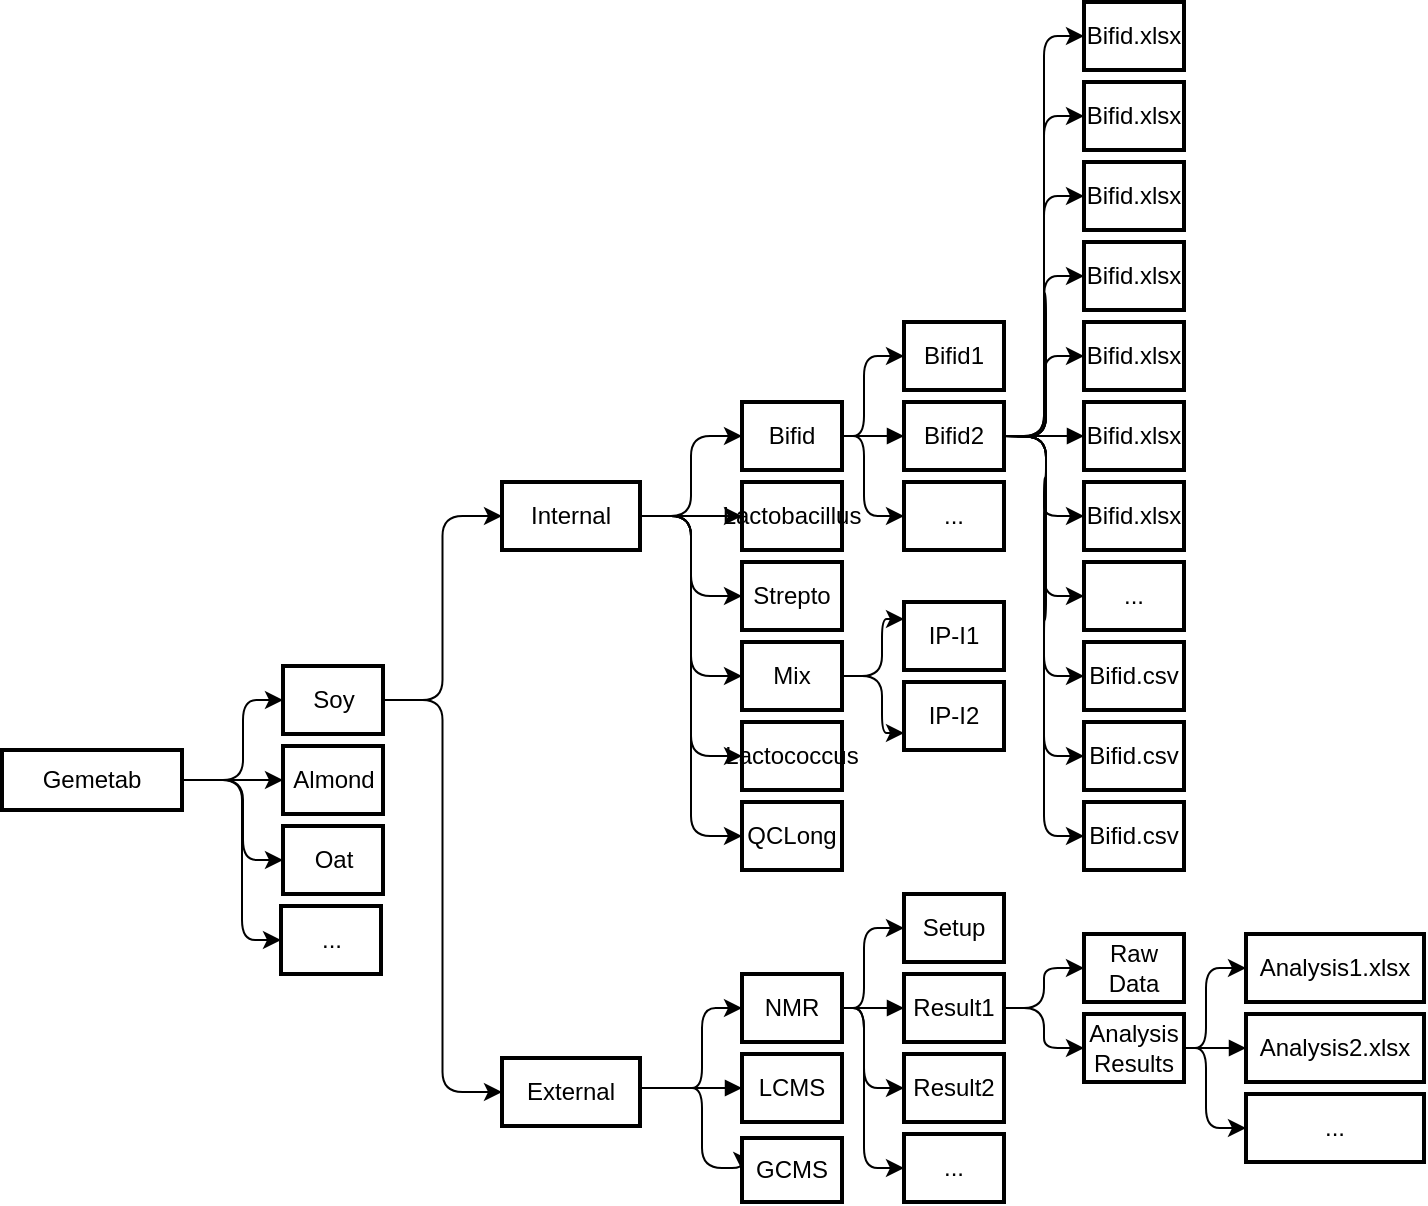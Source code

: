 <mxfile version="22.1.18" type="github">
  <diagram name="Page-1" id="PwfnWvD9wjche3ETHrIq">
    <mxGraphModel dx="1869" dy="1712" grid="1" gridSize="10" guides="1" tooltips="1" connect="1" arrows="1" fold="1" page="1" pageScale="1" pageWidth="827" pageHeight="1169" math="0" shadow="0">
      <root>
        <mxCell id="0" />
        <mxCell id="1" parent="0" />
        <mxCell id="RsjYX8GhMbYGZVRRr3Kg-16" style="edgeStyle=orthogonalEdgeStyle;rounded=1;orthogonalLoop=1;jettySize=auto;html=1;exitX=1;exitY=0.5;exitDx=0;exitDy=0;entryX=0;entryY=0.5;entryDx=0;entryDy=0;curved=0;" parent="1" source="6" target="3" edge="1">
          <mxGeometry relative="1" as="geometry" />
        </mxCell>
        <mxCell id="2" value="Gemetab" style="whiteSpace=wrap;strokeWidth=2;" parent="1" vertex="1">
          <mxGeometry x="-190" y="144" width="90" height="30" as="geometry" />
        </mxCell>
        <mxCell id="RsjYX8GhMbYGZVRRr3Kg-44" style="edgeStyle=orthogonalEdgeStyle;rounded=0;orthogonalLoop=1;jettySize=auto;html=1;exitX=1;exitY=0.5;exitDx=0;exitDy=0;entryX=0;entryY=0.5;entryDx=0;entryDy=0;" parent="1" target="RsjYX8GhMbYGZVRRr3Kg-18" edge="1">
          <mxGeometry relative="1" as="geometry">
            <mxPoint x="-80" y="159" as="sourcePoint" />
          </mxGeometry>
        </mxCell>
        <mxCell id="RsjYX8GhMbYGZVRRr3Kg-49" style="edgeStyle=orthogonalEdgeStyle;rounded=1;orthogonalLoop=1;jettySize=auto;html=1;entryX=0;entryY=0.5;entryDx=0;entryDy=0;curved=0;" parent="1" target="6" edge="1">
          <mxGeometry relative="1" as="geometry">
            <Array as="points">
              <mxPoint x="-69.5" y="159" />
              <mxPoint x="-69.5" y="119" />
            </Array>
            <mxPoint x="-100" y="159" as="sourcePoint" />
          </mxGeometry>
        </mxCell>
        <mxCell id="RsjYX8GhMbYGZVRRr3Kg-51" style="edgeStyle=orthogonalEdgeStyle;rounded=1;orthogonalLoop=1;jettySize=auto;html=1;entryX=0;entryY=0.5;entryDx=0;entryDy=0;curved=0;" parent="1" target="RsjYX8GhMbYGZVRRr3Kg-20" edge="1">
          <mxGeometry relative="1" as="geometry">
            <Array as="points">
              <mxPoint x="-69.5" y="159" />
              <mxPoint x="-69.5" y="199" />
            </Array>
            <mxPoint x="-100" y="159" as="sourcePoint" />
          </mxGeometry>
        </mxCell>
        <mxCell id="RsjYX8GhMbYGZVRRr3Kg-69" style="edgeStyle=orthogonalEdgeStyle;rounded=1;orthogonalLoop=1;jettySize=auto;html=1;exitX=1;exitY=0.5;exitDx=0;exitDy=0;entryX=0;entryY=0.5;entryDx=0;entryDy=0;curved=0;" parent="1" source="2" target="RsjYX8GhMbYGZVRRr3Kg-68" edge="1">
          <mxGeometry relative="1" as="geometry">
            <Array as="points">
              <mxPoint x="-70" y="159" />
              <mxPoint x="-70" y="239" />
            </Array>
            <mxPoint x="-80" y="159" as="sourcePoint" />
          </mxGeometry>
        </mxCell>
        <mxCell id="iCMz9JNVEekBgbVgnfSg-36" style="edgeStyle=orthogonalEdgeStyle;rounded=1;orthogonalLoop=1;jettySize=auto;html=1;exitX=1;exitY=0.5;exitDx=0;exitDy=0;entryX=0;entryY=0.5;entryDx=0;entryDy=0;curved=0;" edge="1" parent="1" source="3" target="iCMz9JNVEekBgbVgnfSg-35">
          <mxGeometry relative="1" as="geometry" />
        </mxCell>
        <mxCell id="iCMz9JNVEekBgbVgnfSg-37" style="edgeStyle=orthogonalEdgeStyle;rounded=1;orthogonalLoop=1;jettySize=auto;html=1;exitX=1;exitY=0.5;exitDx=0;exitDy=0;entryX=0;entryY=0.5;entryDx=0;entryDy=0;curved=0;" edge="1" parent="1" source="3" target="RsjYX8GhMbYGZVRRr3Kg-28">
          <mxGeometry relative="1" as="geometry" />
        </mxCell>
        <mxCell id="iCMz9JNVEekBgbVgnfSg-38" style="edgeStyle=orthogonalEdgeStyle;rounded=0;orthogonalLoop=1;jettySize=auto;html=1;exitX=1;exitY=0.5;exitDx=0;exitDy=0;entryX=0;entryY=0.5;entryDx=0;entryDy=0;" edge="1" parent="1" source="3" target="RsjYX8GhMbYGZVRRr3Kg-30">
          <mxGeometry relative="1" as="geometry" />
        </mxCell>
        <mxCell id="iCMz9JNVEekBgbVgnfSg-39" style="edgeStyle=orthogonalEdgeStyle;rounded=1;orthogonalLoop=1;jettySize=auto;html=1;exitX=1;exitY=0.5;exitDx=0;exitDy=0;entryX=0;entryY=0.5;entryDx=0;entryDy=0;curved=0;" edge="1" parent="1" source="3" target="RsjYX8GhMbYGZVRRr3Kg-32">
          <mxGeometry relative="1" as="geometry" />
        </mxCell>
        <mxCell id="iCMz9JNVEekBgbVgnfSg-40" style="edgeStyle=orthogonalEdgeStyle;rounded=1;orthogonalLoop=1;jettySize=auto;html=1;exitX=1;exitY=0.5;exitDx=0;exitDy=0;entryX=0;entryY=0.5;entryDx=0;entryDy=0;curved=0;" edge="1" parent="1" source="3" target="RsjYX8GhMbYGZVRRr3Kg-65">
          <mxGeometry relative="1" as="geometry" />
        </mxCell>
        <mxCell id="iCMz9JNVEekBgbVgnfSg-41" style="edgeStyle=orthogonalEdgeStyle;rounded=1;orthogonalLoop=1;jettySize=auto;html=1;exitX=1;exitY=0.5;exitDx=0;exitDy=0;entryX=0;entryY=0.5;entryDx=0;entryDy=0;curved=0;" edge="1" parent="1" source="3" target="iCMz9JNVEekBgbVgnfSg-26">
          <mxGeometry relative="1" as="geometry" />
        </mxCell>
        <mxCell id="3" value="Internal" style="whiteSpace=wrap;strokeWidth=2;" parent="1" vertex="1">
          <mxGeometry x="60" y="10" width="69" height="34" as="geometry" />
        </mxCell>
        <mxCell id="RsjYX8GhMbYGZVRRr3Kg-58" style="edgeStyle=orthogonalEdgeStyle;rounded=1;orthogonalLoop=1;jettySize=auto;html=1;exitX=1;exitY=0.5;exitDx=0;exitDy=0;entryX=0;entryY=0.5;entryDx=0;entryDy=0;curved=0;" parent="1" target="RsjYX8GhMbYGZVRRr3Kg-22" edge="1">
          <mxGeometry relative="1" as="geometry">
            <Array as="points">
              <mxPoint x="160" y="313" />
              <mxPoint x="160" y="273" />
            </Array>
            <mxPoint x="150" y="313" as="sourcePoint" />
          </mxGeometry>
        </mxCell>
        <mxCell id="RsjYX8GhMbYGZVRRr3Kg-59" style="edgeStyle=orthogonalEdgeStyle;rounded=1;orthogonalLoop=1;jettySize=auto;html=1;exitX=1;exitY=0.5;exitDx=0;exitDy=0;entryX=0;entryY=0.5;entryDx=0;entryDy=0;curved=0;" parent="1" target="RsjYX8GhMbYGZVRRr3Kg-26" edge="1">
          <mxGeometry relative="1" as="geometry">
            <Array as="points">
              <mxPoint x="160" y="313" />
              <mxPoint x="160" y="353" />
            </Array>
            <mxPoint x="150" y="313" as="sourcePoint" />
          </mxGeometry>
        </mxCell>
        <mxCell id="5" value="External" style="whiteSpace=wrap;strokeWidth=2;" parent="1" vertex="1">
          <mxGeometry x="60" y="298" width="69" height="34" as="geometry" />
        </mxCell>
        <mxCell id="6" value="Soy" style="whiteSpace=wrap;strokeWidth=2;" parent="1" vertex="1">
          <mxGeometry x="-49.5" y="102" width="50" height="34" as="geometry" />
        </mxCell>
        <mxCell id="RsjYX8GhMbYGZVRRr3Kg-18" value="Almond" style="whiteSpace=wrap;strokeWidth=2;" parent="1" vertex="1">
          <mxGeometry x="-49.5" y="142" width="50" height="34" as="geometry" />
        </mxCell>
        <mxCell id="RsjYX8GhMbYGZVRRr3Kg-20" value="Oat" style="whiteSpace=wrap;strokeWidth=2;" parent="1" vertex="1">
          <mxGeometry x="-49.5" y="182" width="50" height="34" as="geometry" />
        </mxCell>
        <mxCell id="RsjYX8GhMbYGZVRRr3Kg-60" style="edgeStyle=orthogonalEdgeStyle;rounded=1;orthogonalLoop=1;jettySize=auto;html=1;exitX=1;exitY=0.5;exitDx=0;exitDy=0;entryX=0;entryY=0.5;entryDx=0;entryDy=0;curved=0;" parent="1" source="RsjYX8GhMbYGZVRRr3Kg-22" target="RsjYX8GhMbYGZVRRr3Kg-34" edge="1">
          <mxGeometry relative="1" as="geometry">
            <Array as="points">
              <mxPoint x="241" y="273" />
              <mxPoint x="241" y="233" />
            </Array>
          </mxGeometry>
        </mxCell>
        <mxCell id="RsjYX8GhMbYGZVRRr3Kg-61" style="edgeStyle=orthogonalEdgeStyle;rounded=1;orthogonalLoop=1;jettySize=auto;html=1;exitX=1;exitY=0.5;exitDx=0;exitDy=0;entryX=0;entryY=0.5;entryDx=0;entryDy=0;curved=0;" parent="1" source="RsjYX8GhMbYGZVRRr3Kg-22" target="RsjYX8GhMbYGZVRRr3Kg-38" edge="1">
          <mxGeometry relative="1" as="geometry">
            <Array as="points">
              <mxPoint x="241" y="273" />
              <mxPoint x="241" y="313" />
            </Array>
          </mxGeometry>
        </mxCell>
        <mxCell id="RsjYX8GhMbYGZVRRr3Kg-70" style="edgeStyle=orthogonalEdgeStyle;rounded=1;orthogonalLoop=1;jettySize=auto;html=1;exitX=1;exitY=0.5;exitDx=0;exitDy=0;entryX=0;entryY=0.5;entryDx=0;entryDy=0;curved=0;" parent="1" source="RsjYX8GhMbYGZVRRr3Kg-22" target="RsjYX8GhMbYGZVRRr3Kg-67" edge="1">
          <mxGeometry relative="1" as="geometry">
            <Array as="points">
              <mxPoint x="241" y="273" />
              <mxPoint x="241" y="353" />
            </Array>
          </mxGeometry>
        </mxCell>
        <mxCell id="RsjYX8GhMbYGZVRRr3Kg-22" value="NMR" style="whiteSpace=wrap;strokeWidth=2;" parent="1" vertex="1">
          <mxGeometry x="180" y="256" width="50" height="34" as="geometry" />
        </mxCell>
        <mxCell id="RsjYX8GhMbYGZVRRr3Kg-24" value="LCMS" style="whiteSpace=wrap;strokeWidth=2;" parent="1" vertex="1">
          <mxGeometry x="180" y="296" width="50" height="34" as="geometry" />
        </mxCell>
        <mxCell id="RsjYX8GhMbYGZVRRr3Kg-25" value="" style="curved=0;startArrow=none;endArrow=block;entryX=0;entryY=0.5;entryDx=0;entryDy=0;rounded=1;" parent="1" target="RsjYX8GhMbYGZVRRr3Kg-24" edge="1">
          <mxGeometry relative="1" as="geometry">
            <Array as="points" />
            <mxPoint x="130" y="313" as="sourcePoint" />
            <mxPoint x="190" y="323" as="targetPoint" />
          </mxGeometry>
        </mxCell>
        <mxCell id="RsjYX8GhMbYGZVRRr3Kg-26" value="GCMS" style="whiteSpace=wrap;strokeWidth=2;" parent="1" vertex="1">
          <mxGeometry x="180" y="338" width="50" height="32" as="geometry" />
        </mxCell>
        <mxCell id="RsjYX8GhMbYGZVRRr3Kg-86" style="edgeStyle=orthogonalEdgeStyle;rounded=1;orthogonalLoop=1;jettySize=auto;html=1;exitX=1;exitY=0.5;exitDx=0;exitDy=0;entryX=0;entryY=0.5;entryDx=0;entryDy=0;strokeColor=none;curved=0;" parent="1" target="RsjYX8GhMbYGZVRRr3Kg-81" edge="1">
          <mxGeometry relative="1" as="geometry">
            <mxPoint x="311" y="-13.0" as="sourcePoint" />
          </mxGeometry>
        </mxCell>
        <mxCell id="RsjYX8GhMbYGZVRRr3Kg-93" style="edgeStyle=orthogonalEdgeStyle;rounded=1;orthogonalLoop=1;jettySize=auto;html=1;exitX=1;exitY=0.5;exitDx=0;exitDy=0;entryX=0;entryY=0.5;entryDx=0;entryDy=0;curved=0;" parent="1" target="RsjYX8GhMbYGZVRRr3Kg-90" edge="1">
          <mxGeometry relative="1" as="geometry">
            <mxPoint x="311" y="-13.0" as="sourcePoint" />
            <Array as="points">
              <mxPoint x="331" y="-13" />
              <mxPoint x="331" y="-213" />
            </Array>
          </mxGeometry>
        </mxCell>
        <mxCell id="RsjYX8GhMbYGZVRRr3Kg-28" value="Bifid" style="whiteSpace=wrap;strokeWidth=2;" parent="1" vertex="1">
          <mxGeometry x="180" y="-30" width="50" height="34" as="geometry" />
        </mxCell>
        <mxCell id="RsjYX8GhMbYGZVRRr3Kg-30" value="Lactobacillus" style="whiteSpace=wrap;strokeWidth=2;" parent="1" vertex="1">
          <mxGeometry x="180" y="10" width="50" height="34" as="geometry" />
        </mxCell>
        <mxCell id="RsjYX8GhMbYGZVRRr3Kg-32" value="Strepto" style="whiteSpace=wrap;strokeWidth=2;" parent="1" vertex="1">
          <mxGeometry x="180" y="50" width="50" height="34" as="geometry" />
        </mxCell>
        <mxCell id="RsjYX8GhMbYGZVRRr3Kg-34" value="Setup" style="whiteSpace=wrap;strokeWidth=2;" parent="1" vertex="1">
          <mxGeometry x="261" y="216" width="50" height="34" as="geometry" />
        </mxCell>
        <mxCell id="RsjYX8GhMbYGZVRRr3Kg-42" value="" style="edgeStyle=orthogonalEdgeStyle;rounded=1;orthogonalLoop=1;jettySize=auto;html=1;curved=0;" parent="1" source="RsjYX8GhMbYGZVRRr3Kg-36" target="RsjYX8GhMbYGZVRRr3Kg-41" edge="1">
          <mxGeometry relative="1" as="geometry" />
        </mxCell>
        <mxCell id="RsjYX8GhMbYGZVRRr3Kg-36" value="Result1" style="whiteSpace=wrap;strokeWidth=2;" parent="1" vertex="1">
          <mxGeometry x="261" y="256" width="50" height="34" as="geometry" />
        </mxCell>
        <mxCell id="RsjYX8GhMbYGZVRRr3Kg-37" value="" style="curved=0;startArrow=none;endArrow=block;entryX=0;entryY=0.5;entryDx=0;entryDy=0;rounded=1;" parent="1" target="RsjYX8GhMbYGZVRRr3Kg-36" edge="1">
          <mxGeometry relative="1" as="geometry">
            <Array as="points" />
            <mxPoint x="231" y="273" as="sourcePoint" />
            <mxPoint x="271" y="283" as="targetPoint" />
          </mxGeometry>
        </mxCell>
        <mxCell id="RsjYX8GhMbYGZVRRr3Kg-38" value="Result2" style="whiteSpace=wrap;strokeWidth=2;" parent="1" vertex="1">
          <mxGeometry x="261" y="296" width="50" height="34" as="geometry" />
        </mxCell>
        <mxCell id="RsjYX8GhMbYGZVRRr3Kg-40" value="Raw Data" style="whiteSpace=wrap;strokeWidth=2;" parent="1" vertex="1">
          <mxGeometry x="351" y="236" width="50" height="34" as="geometry" />
        </mxCell>
        <mxCell id="RsjYX8GhMbYGZVRRr3Kg-41" value="Analysis Results" style="whiteSpace=wrap;strokeWidth=2;" parent="1" vertex="1">
          <mxGeometry x="351" y="276" width="50" height="34" as="geometry" />
        </mxCell>
        <mxCell id="RsjYX8GhMbYGZVRRr3Kg-43" value="" style="edgeStyle=orthogonalEdgeStyle;rounded=1;orthogonalLoop=1;jettySize=auto;html=1;exitX=1;exitY=0.5;exitDx=0;exitDy=0;entryX=0;entryY=0.5;entryDx=0;entryDy=0;curved=0;" parent="1" source="RsjYX8GhMbYGZVRRr3Kg-36" target="RsjYX8GhMbYGZVRRr3Kg-40" edge="1">
          <mxGeometry relative="1" as="geometry">
            <mxPoint x="321" y="283" as="sourcePoint" />
            <mxPoint x="351" y="303" as="targetPoint" />
            <Array as="points">
              <mxPoint x="331" y="273" />
              <mxPoint x="331" y="253" />
            </Array>
          </mxGeometry>
        </mxCell>
        <mxCell id="iCMz9JNVEekBgbVgnfSg-29" style="edgeStyle=orthogonalEdgeStyle;rounded=1;orthogonalLoop=1;jettySize=auto;html=1;exitX=1;exitY=0.5;exitDx=0;exitDy=0;entryX=0;entryY=0.25;entryDx=0;entryDy=0;curved=0;" edge="1" parent="1" source="RsjYX8GhMbYGZVRRr3Kg-65" target="iCMz9JNVEekBgbVgnfSg-23">
          <mxGeometry relative="1" as="geometry" />
        </mxCell>
        <mxCell id="iCMz9JNVEekBgbVgnfSg-30" style="edgeStyle=orthogonalEdgeStyle;rounded=1;orthogonalLoop=1;jettySize=auto;html=1;exitX=1;exitY=0.5;exitDx=0;exitDy=0;entryX=0;entryY=0.75;entryDx=0;entryDy=0;curved=0;" edge="1" parent="1" source="RsjYX8GhMbYGZVRRr3Kg-65" target="iCMz9JNVEekBgbVgnfSg-24">
          <mxGeometry relative="1" as="geometry" />
        </mxCell>
        <mxCell id="RsjYX8GhMbYGZVRRr3Kg-65" value="Mix" style="whiteSpace=wrap;strokeWidth=2;" parent="1" vertex="1">
          <mxGeometry x="180" y="90" width="50" height="34" as="geometry" />
        </mxCell>
        <mxCell id="RsjYX8GhMbYGZVRRr3Kg-67" value="..." style="whiteSpace=wrap;strokeWidth=2;" parent="1" vertex="1">
          <mxGeometry x="261" y="336" width="50" height="34" as="geometry" />
        </mxCell>
        <mxCell id="RsjYX8GhMbYGZVRRr3Kg-68" value="..." style="whiteSpace=wrap;strokeWidth=2;" parent="1" vertex="1">
          <mxGeometry x="-50.5" y="222" width="50" height="34" as="geometry" />
        </mxCell>
        <mxCell id="RsjYX8GhMbYGZVRRr3Kg-71" style="edgeStyle=orthogonalEdgeStyle;rounded=1;orthogonalLoop=1;jettySize=auto;html=1;exitX=1;exitY=0.5;exitDx=0;exitDy=0;entryX=0;entryY=0.5;entryDx=0;entryDy=0;curved=0;" parent="1" target="RsjYX8GhMbYGZVRRr3Kg-74" edge="1">
          <mxGeometry relative="1" as="geometry">
            <mxPoint x="311" y="-13" as="sourcePoint" />
            <Array as="points">
              <mxPoint x="331" y="-13" />
              <mxPoint x="331" y="-53" />
            </Array>
          </mxGeometry>
        </mxCell>
        <mxCell id="RsjYX8GhMbYGZVRRr3Kg-74" value="Bifid.xlsx" style="whiteSpace=wrap;strokeWidth=2;" parent="1" vertex="1">
          <mxGeometry x="351" y="-70" width="50" height="34" as="geometry" />
        </mxCell>
        <mxCell id="RsjYX8GhMbYGZVRRr3Kg-75" value="Bifid.xlsx" style="whiteSpace=wrap;strokeWidth=2;" parent="1" vertex="1">
          <mxGeometry x="351" y="-30" width="50" height="34" as="geometry" />
        </mxCell>
        <mxCell id="RsjYX8GhMbYGZVRRr3Kg-76" value="" style="curved=0;startArrow=none;endArrow=block;entryX=0;entryY=0.5;entryDx=0;entryDy=0;rounded=1;" parent="1" target="RsjYX8GhMbYGZVRRr3Kg-75" edge="1">
          <mxGeometry relative="1" as="geometry">
            <Array as="points" />
            <mxPoint x="311" y="-13" as="sourcePoint" />
            <mxPoint x="351" y="-3" as="targetPoint" />
          </mxGeometry>
        </mxCell>
        <mxCell id="RsjYX8GhMbYGZVRRr3Kg-77" value="Bifid.xlsx" style="whiteSpace=wrap;strokeWidth=2;" parent="1" vertex="1">
          <mxGeometry x="351" y="10" width="50" height="34" as="geometry" />
        </mxCell>
        <mxCell id="RsjYX8GhMbYGZVRRr3Kg-78" value="..." style="whiteSpace=wrap;strokeWidth=2;" parent="1" vertex="1">
          <mxGeometry x="351" y="50" width="50" height="34" as="geometry" />
        </mxCell>
        <mxCell id="RsjYX8GhMbYGZVRRr3Kg-79" value="Bifid.xlsx" style="whiteSpace=wrap;strokeWidth=2;" parent="1" vertex="1">
          <mxGeometry x="351" y="-190" width="50" height="34" as="geometry" />
        </mxCell>
        <mxCell id="RsjYX8GhMbYGZVRRr3Kg-80" value="Bifid.xlsx" style="whiteSpace=wrap;strokeWidth=2;" parent="1" vertex="1">
          <mxGeometry x="351" y="-150" width="50" height="34" as="geometry" />
        </mxCell>
        <mxCell id="RsjYX8GhMbYGZVRRr3Kg-81" value="Bifid.xlsx" style="whiteSpace=wrap;strokeWidth=2;" parent="1" vertex="1">
          <mxGeometry x="351" y="-110" width="50" height="34" as="geometry" />
        </mxCell>
        <mxCell id="RsjYX8GhMbYGZVRRr3Kg-82" value="Bifid.csv" style="whiteSpace=wrap;strokeWidth=2;" parent="1" vertex="1">
          <mxGeometry x="351" y="130" width="50" height="34" as="geometry" />
        </mxCell>
        <mxCell id="RsjYX8GhMbYGZVRRr3Kg-83" value="Bifid.csv" style="whiteSpace=wrap;strokeWidth=2;" parent="1" vertex="1">
          <mxGeometry x="351" y="90" width="50" height="34" as="geometry" />
        </mxCell>
        <mxCell id="RsjYX8GhMbYGZVRRr3Kg-90" value="Bifid.xlsx" style="whiteSpace=wrap;strokeWidth=2;" parent="1" vertex="1">
          <mxGeometry x="351" y="-230" width="50" height="34" as="geometry" />
        </mxCell>
        <mxCell id="RsjYX8GhMbYGZVRRr3Kg-91" value="Bifid.csv" style="whiteSpace=wrap;strokeWidth=2;" parent="1" vertex="1">
          <mxGeometry x="351" y="170" width="50" height="34" as="geometry" />
        </mxCell>
        <mxCell id="RsjYX8GhMbYGZVRRr3Kg-103" style="edgeStyle=orthogonalEdgeStyle;rounded=1;orthogonalLoop=1;jettySize=auto;html=1;exitX=1;exitY=0.5;exitDx=0;exitDy=0;entryX=0;entryY=0.5;entryDx=0;entryDy=0;curved=0;" parent="1" target="RsjYX8GhMbYGZVRRr3Kg-79" edge="1">
          <mxGeometry relative="1" as="geometry">
            <mxPoint x="311" y="-13" as="sourcePoint" />
          </mxGeometry>
        </mxCell>
        <mxCell id="RsjYX8GhMbYGZVRRr3Kg-104" style="edgeStyle=orthogonalEdgeStyle;rounded=1;orthogonalLoop=1;jettySize=auto;html=1;exitX=1;exitY=0.5;exitDx=0;exitDy=0;entryX=0;entryY=0.5;entryDx=0;entryDy=0;curved=0;" parent="1" target="RsjYX8GhMbYGZVRRr3Kg-80" edge="1">
          <mxGeometry relative="1" as="geometry">
            <mxPoint x="311" y="-13" as="sourcePoint" />
          </mxGeometry>
        </mxCell>
        <mxCell id="RsjYX8GhMbYGZVRRr3Kg-105" style="edgeStyle=orthogonalEdgeStyle;rounded=1;orthogonalLoop=1;jettySize=auto;html=1;exitX=1;exitY=0.5;exitDx=0;exitDy=0;entryX=0;entryY=0.5;entryDx=0;entryDy=0;curved=0;" parent="1" target="RsjYX8GhMbYGZVRRr3Kg-81" edge="1">
          <mxGeometry relative="1" as="geometry">
            <mxPoint x="311" y="-13" as="sourcePoint" />
          </mxGeometry>
        </mxCell>
        <mxCell id="RsjYX8GhMbYGZVRRr3Kg-106" style="edgeStyle=orthogonalEdgeStyle;rounded=1;orthogonalLoop=1;jettySize=auto;html=1;exitX=1;exitY=0.5;exitDx=0;exitDy=0;entryX=0;entryY=0.5;entryDx=0;entryDy=0;curved=0;" parent="1" target="RsjYX8GhMbYGZVRRr3Kg-78" edge="1">
          <mxGeometry relative="1" as="geometry">
            <mxPoint x="311" y="-13" as="sourcePoint" />
          </mxGeometry>
        </mxCell>
        <mxCell id="RsjYX8GhMbYGZVRRr3Kg-107" style="edgeStyle=orthogonalEdgeStyle;rounded=1;orthogonalLoop=1;jettySize=auto;html=1;exitX=1;exitY=0.5;exitDx=0;exitDy=0;entryX=0;entryY=0.5;entryDx=0;entryDy=0;curved=0;" parent="1" target="RsjYX8GhMbYGZVRRr3Kg-83" edge="1">
          <mxGeometry relative="1" as="geometry">
            <mxPoint x="311" y="-13" as="sourcePoint" />
          </mxGeometry>
        </mxCell>
        <mxCell id="RsjYX8GhMbYGZVRRr3Kg-108" style="edgeStyle=orthogonalEdgeStyle;rounded=1;orthogonalLoop=1;jettySize=auto;html=1;exitX=1;exitY=0.5;exitDx=0;exitDy=0;entryX=0;entryY=0.5;entryDx=0;entryDy=0;curved=0;" parent="1" target="RsjYX8GhMbYGZVRRr3Kg-82" edge="1">
          <mxGeometry relative="1" as="geometry">
            <mxPoint x="311" y="-13" as="sourcePoint" />
          </mxGeometry>
        </mxCell>
        <mxCell id="RsjYX8GhMbYGZVRRr3Kg-109" style="edgeStyle=orthogonalEdgeStyle;rounded=1;orthogonalLoop=1;jettySize=auto;html=1;exitX=1;exitY=0.5;exitDx=0;exitDy=0;entryX=0;entryY=0.5;entryDx=0;entryDy=0;curved=0;" parent="1" target="RsjYX8GhMbYGZVRRr3Kg-91" edge="1">
          <mxGeometry relative="1" as="geometry">
            <mxPoint x="311" y="-13" as="sourcePoint" />
          </mxGeometry>
        </mxCell>
        <mxCell id="RsjYX8GhMbYGZVRRr3Kg-110" style="edgeStyle=orthogonalEdgeStyle;rounded=1;orthogonalLoop=1;jettySize=auto;html=1;exitX=1;exitY=0.5;exitDx=0;exitDy=0;entryX=0;entryY=0.5;entryDx=0;entryDy=0;curved=0;" parent="1" target="RsjYX8GhMbYGZVRRr3Kg-77" edge="1">
          <mxGeometry relative="1" as="geometry">
            <mxPoint x="311" y="-13" as="sourcePoint" />
          </mxGeometry>
        </mxCell>
        <mxCell id="iCMz9JNVEekBgbVgnfSg-6" style="edgeStyle=orthogonalEdgeStyle;rounded=1;orthogonalLoop=1;jettySize=auto;html=1;exitX=1;exitY=0.5;exitDx=0;exitDy=0;entryX=0;entryY=0.5;entryDx=0;entryDy=0;curved=0;" edge="1" parent="1" target="iCMz9JNVEekBgbVgnfSg-8">
          <mxGeometry relative="1" as="geometry">
            <mxPoint x="230" y="-13" as="sourcePoint" />
            <Array as="points">
              <mxPoint x="241" y="-13" />
              <mxPoint x="241" y="-53" />
            </Array>
          </mxGeometry>
        </mxCell>
        <mxCell id="iCMz9JNVEekBgbVgnfSg-7" style="edgeStyle=orthogonalEdgeStyle;rounded=1;orthogonalLoop=1;jettySize=auto;html=1;exitX=1;exitY=0.5;exitDx=0;exitDy=0;entryX=0;entryY=0.5;entryDx=0;entryDy=0;curved=0;" edge="1" parent="1" target="iCMz9JNVEekBgbVgnfSg-11">
          <mxGeometry relative="1" as="geometry">
            <mxPoint x="230" y="-13" as="sourcePoint" />
            <Array as="points">
              <mxPoint x="241" y="-13" />
              <mxPoint x="241" y="27" />
            </Array>
          </mxGeometry>
        </mxCell>
        <mxCell id="iCMz9JNVEekBgbVgnfSg-8" value="Bifid1" style="whiteSpace=wrap;strokeWidth=2;" vertex="1" parent="1">
          <mxGeometry x="261" y="-70" width="50" height="34" as="geometry" />
        </mxCell>
        <mxCell id="iCMz9JNVEekBgbVgnfSg-9" value="Bifid2" style="whiteSpace=wrap;strokeWidth=2;" vertex="1" parent="1">
          <mxGeometry x="261" y="-30" width="50" height="34" as="geometry" />
        </mxCell>
        <mxCell id="iCMz9JNVEekBgbVgnfSg-10" value="" style="curved=0;startArrow=none;endArrow=block;entryX=0;entryY=0.5;entryDx=0;entryDy=0;rounded=1;" edge="1" parent="1" target="iCMz9JNVEekBgbVgnfSg-9">
          <mxGeometry relative="1" as="geometry">
            <Array as="points" />
            <mxPoint x="231" y="-13" as="sourcePoint" />
            <mxPoint x="271" y="-3" as="targetPoint" />
          </mxGeometry>
        </mxCell>
        <mxCell id="iCMz9JNVEekBgbVgnfSg-11" value="..." style="whiteSpace=wrap;strokeWidth=2;" vertex="1" parent="1">
          <mxGeometry x="261" y="10" width="50" height="34" as="geometry" />
        </mxCell>
        <mxCell id="iCMz9JNVEekBgbVgnfSg-12" style="edgeStyle=orthogonalEdgeStyle;rounded=1;orthogonalLoop=1;jettySize=auto;html=1;exitX=1;exitY=0.5;exitDx=0;exitDy=0;entryX=0;entryY=0.5;entryDx=0;entryDy=0;curved=0;" edge="1" parent="1" target="iCMz9JNVEekBgbVgnfSg-14">
          <mxGeometry relative="1" as="geometry">
            <mxPoint x="401" y="293" as="sourcePoint" />
            <Array as="points">
              <mxPoint x="412" y="293" />
              <mxPoint x="412" y="253" />
            </Array>
          </mxGeometry>
        </mxCell>
        <mxCell id="iCMz9JNVEekBgbVgnfSg-13" style="edgeStyle=orthogonalEdgeStyle;rounded=1;orthogonalLoop=1;jettySize=auto;html=1;exitX=1;exitY=0.5;exitDx=0;exitDy=0;entryX=0;entryY=0.5;entryDx=0;entryDy=0;curved=0;" edge="1" parent="1" target="iCMz9JNVEekBgbVgnfSg-17">
          <mxGeometry relative="1" as="geometry">
            <mxPoint x="401" y="293" as="sourcePoint" />
            <Array as="points">
              <mxPoint x="412" y="293" />
              <mxPoint x="412" y="333" />
            </Array>
          </mxGeometry>
        </mxCell>
        <mxCell id="iCMz9JNVEekBgbVgnfSg-14" value="Analysis1.xlsx" style="whiteSpace=wrap;strokeWidth=2;" vertex="1" parent="1">
          <mxGeometry x="432" y="236" width="89" height="34" as="geometry" />
        </mxCell>
        <mxCell id="iCMz9JNVEekBgbVgnfSg-15" value="Analysis2.xlsx" style="whiteSpace=wrap;strokeWidth=2;" vertex="1" parent="1">
          <mxGeometry x="432" y="276" width="89" height="34" as="geometry" />
        </mxCell>
        <mxCell id="iCMz9JNVEekBgbVgnfSg-16" value="" style="curved=0;startArrow=none;endArrow=block;entryX=0;entryY=0.5;entryDx=0;entryDy=0;rounded=1;" edge="1" parent="1" target="iCMz9JNVEekBgbVgnfSg-15">
          <mxGeometry relative="1" as="geometry">
            <Array as="points" />
            <mxPoint x="402" y="293" as="sourcePoint" />
            <mxPoint x="442" y="303" as="targetPoint" />
          </mxGeometry>
        </mxCell>
        <mxCell id="iCMz9JNVEekBgbVgnfSg-17" value="..." style="whiteSpace=wrap;strokeWidth=2;" vertex="1" parent="1">
          <mxGeometry x="432" y="316" width="89" height="34" as="geometry" />
        </mxCell>
        <mxCell id="iCMz9JNVEekBgbVgnfSg-23" value="IP-I1" style="whiteSpace=wrap;strokeWidth=2;" vertex="1" parent="1">
          <mxGeometry x="261" y="70" width="50" height="34" as="geometry" />
        </mxCell>
        <mxCell id="iCMz9JNVEekBgbVgnfSg-24" value="IP-I2" style="whiteSpace=wrap;strokeWidth=2;" vertex="1" parent="1">
          <mxGeometry x="261" y="110" width="50" height="34" as="geometry" />
        </mxCell>
        <mxCell id="iCMz9JNVEekBgbVgnfSg-26" value="QCLong" style="whiteSpace=wrap;strokeWidth=2;" vertex="1" parent="1">
          <mxGeometry x="180" y="170" width="50" height="34" as="geometry" />
        </mxCell>
        <mxCell id="iCMz9JNVEekBgbVgnfSg-33" style="edgeStyle=orthogonalEdgeStyle;rounded=1;orthogonalLoop=1;jettySize=auto;html=1;exitX=1;exitY=0.5;exitDx=0;exitDy=0;curved=0;entryX=0;entryY=0.5;entryDx=0;entryDy=0;" edge="1" parent="1" source="6" target="5">
          <mxGeometry relative="1" as="geometry">
            <mxPoint x="11" y="129" as="sourcePoint" />
            <mxPoint x="90" y="258" as="targetPoint" />
          </mxGeometry>
        </mxCell>
        <mxCell id="iCMz9JNVEekBgbVgnfSg-35" value="Lactococcus" style="whiteSpace=wrap;strokeWidth=2;" vertex="1" parent="1">
          <mxGeometry x="180" y="130" width="50" height="34" as="geometry" />
        </mxCell>
      </root>
    </mxGraphModel>
  </diagram>
</mxfile>
